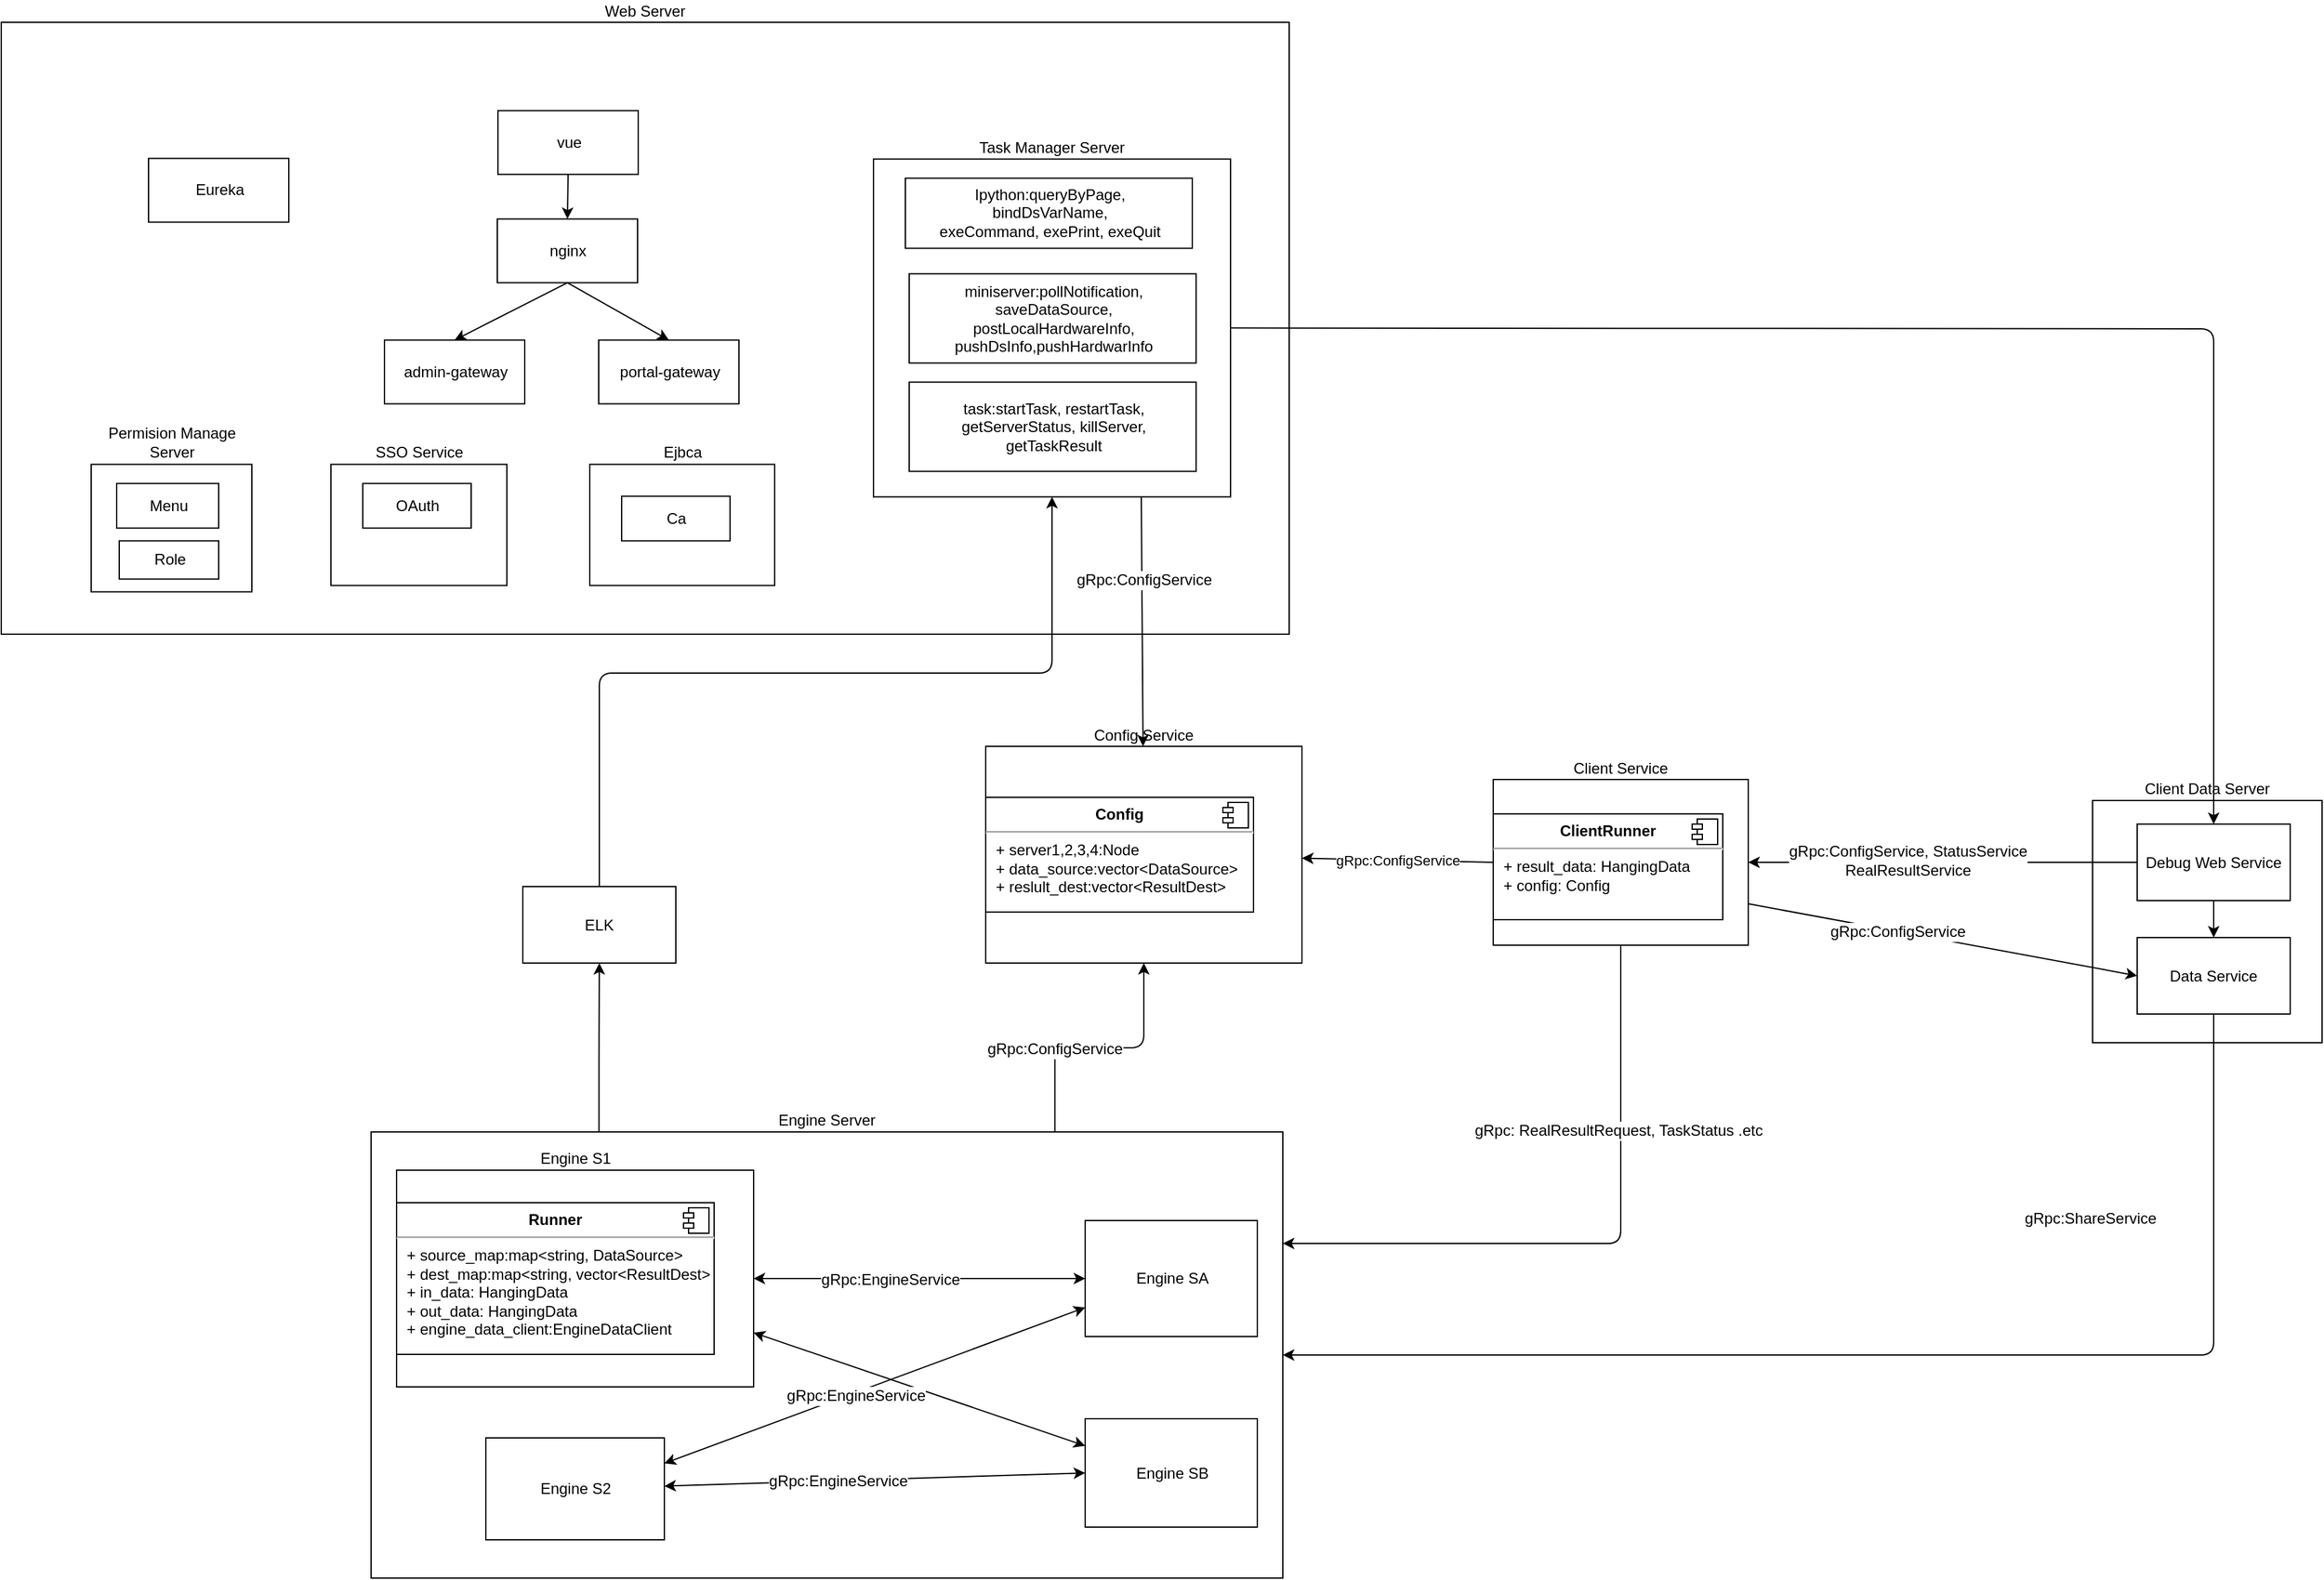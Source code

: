 <mxfile version="10.6.0" type="github"><diagram id="qjX3kxyQt8vl-2oXAutQ" name="Page-1"><mxGraphModel dx="1158" dy="709" grid="1" gridSize="10" guides="1" tooltips="1" connect="1" arrows="1" fold="1" page="1" pageScale="1" pageWidth="827" pageHeight="1169" math="0" shadow="0"><root><mxCell id="0"/><mxCell id="1" parent="0"/><UserObject label="Web Server" treeRoot="1" id="pDZX20AE8ElxJlWNmtBF-116"><mxCell style="whiteSpace=wrap;html=1;align=center;treeFolding=1;container=1;recursiveResize=0;labelPosition=center;verticalLabelPosition=top;verticalAlign=bottom;" parent="1" vertex="1"><mxGeometry x="30" y="79.5" width="1010" height="480" as="geometry"/></mxCell></UserObject><UserObject label="Task Manager Server" treeRoot="1" id="pDZX20AE8ElxJlWNmtBF-45"><mxCell style="whiteSpace=wrap;html=1;align=center;treeFolding=1;container=1;recursiveResize=0;labelPosition=center;verticalLabelPosition=top;verticalAlign=bottom;" parent="pDZX20AE8ElxJlWNmtBF-116" vertex="1"><mxGeometry x="684" y="107.286" width="280" height="265" as="geometry"/></mxCell></UserObject><mxCell id="pDZX20AE8ElxJlWNmtBF-86" value="Ipython:queryByPage, &lt;br&gt;bindDsVarName,&lt;br&gt;exeCommand, exePrint, exeQuit&lt;br&gt;" style="html=1;" parent="pDZX20AE8ElxJlWNmtBF-45" vertex="1"><mxGeometry x="25" y="15" width="225" height="55" as="geometry"/></mxCell><mxCell id="pDZX20AE8ElxJlWNmtBF-92" value="miniserver:pollNotification,&lt;br&gt;saveDataSource, &lt;br&gt;postLocalHardwareInfo, &lt;br&gt;pushDsInfo,pushHardwarInfo&lt;br&gt;" style="html=1;" parent="pDZX20AE8ElxJlWNmtBF-45" vertex="1"><mxGeometry x="28" y="90" width="225" height="70" as="geometry"/></mxCell><mxCell id="pDZX20AE8ElxJlWNmtBF-93" value="task:startTask, restartTask, &lt;br&gt;getServerStatus, killServer, &lt;br&gt;getTaskResult&lt;br&gt;" style="html=1;" parent="pDZX20AE8ElxJlWNmtBF-45" vertex="1"><mxGeometry x="28" y="175" width="225" height="70" as="geometry"/></mxCell><UserObject label="Permision Manage Server" treeRoot="1" id="pDZX20AE8ElxJlWNmtBF-49"><mxCell style="whiteSpace=wrap;html=1;align=center;treeFolding=1;container=1;recursiveResize=0;labelPosition=center;verticalLabelPosition=top;verticalAlign=bottom;" parent="pDZX20AE8ElxJlWNmtBF-116" vertex="1"><mxGeometry x="70.5" y="346.786" width="126" height="100" as="geometry"/></mxCell></UserObject><mxCell id="pDZX20AE8ElxJlWNmtBF-85" value="Menu" style="html=1;" parent="pDZX20AE8ElxJlWNmtBF-49" vertex="1"><mxGeometry x="20" y="15" width="80" height="35" as="geometry"/></mxCell><mxCell id="pDZX20AE8ElxJlWNmtBF-97" value="Role" style="html=1;" parent="pDZX20AE8ElxJlWNmtBF-49" vertex="1"><mxGeometry x="22" y="60" width="78" height="30" as="geometry"/></mxCell><mxCell id="pDZX20AE8ElxJlWNmtBF-57" value="admin-gateway" style="html=1;" parent="pDZX20AE8ElxJlWNmtBF-116" vertex="1"><mxGeometry x="300.5" y="249.286" width="110" height="50" as="geometry"/></mxCell><mxCell id="pDZX20AE8ElxJlWNmtBF-58" value="portal-gateway" style="html=1;" parent="pDZX20AE8ElxJlWNmtBF-116" vertex="1"><mxGeometry x="468.5" y="249.286" width="110" height="50" as="geometry"/></mxCell><mxCell id="pDZX20AE8ElxJlWNmtBF-61" value="nginx&lt;br&gt;" style="html=1;" parent="pDZX20AE8ElxJlWNmtBF-116" vertex="1"><mxGeometry x="389" y="154.286" width="110" height="50" as="geometry"/></mxCell><mxCell id="pDZX20AE8ElxJlWNmtBF-62" value="Eureka&lt;br&gt;" style="html=1;" parent="pDZX20AE8ElxJlWNmtBF-116" vertex="1"><mxGeometry x="115.5" y="106.786" width="110" height="50" as="geometry"/></mxCell><mxCell id="pDZX20AE8ElxJlWNmtBF-73" value="vue&lt;br&gt;" style="html=1;" parent="pDZX20AE8ElxJlWNmtBF-116" vertex="1"><mxGeometry x="389.5" y="69.286" width="110" height="50" as="geometry"/></mxCell><mxCell id="pDZX20AE8ElxJlWNmtBF-81" value="" style="endArrow=classic;html=1;exitX=0.5;exitY=1;exitDx=0;exitDy=0;entryX=0.5;entryY=0;entryDx=0;entryDy=0;" parent="pDZX20AE8ElxJlWNmtBF-116" source="pDZX20AE8ElxJlWNmtBF-61" target="pDZX20AE8ElxJlWNmtBF-57" edge="1"><mxGeometry width="50" height="50" relative="1" as="geometry"><mxPoint x="440.5" y="336.786" as="sourcePoint"/><mxPoint x="490.5" y="286.786" as="targetPoint"/></mxGeometry></mxCell><UserObject label="SSO Service" treeRoot="1" id="pDZX20AE8ElxJlWNmtBF-88"><mxCell style="whiteSpace=wrap;html=1;align=center;treeFolding=1;container=1;recursiveResize=0;labelPosition=center;verticalLabelPosition=top;verticalAlign=bottom;" parent="pDZX20AE8ElxJlWNmtBF-116" vertex="1"><mxGeometry x="258.5" y="346.786" width="138" height="95" as="geometry"/></mxCell></UserObject><mxCell id="pDZX20AE8ElxJlWNmtBF-89" value="OAuth" style="html=1;" parent="pDZX20AE8ElxJlWNmtBF-88" vertex="1"><mxGeometry x="25" y="15" width="85" height="35" as="geometry"/></mxCell><UserObject label="Ejbca" treeRoot="1" id="pDZX20AE8ElxJlWNmtBF-90"><mxCell style="whiteSpace=wrap;html=1;align=center;treeFolding=1;container=1;recursiveResize=0;labelPosition=center;verticalLabelPosition=top;verticalAlign=bottom;" parent="pDZX20AE8ElxJlWNmtBF-116" vertex="1"><mxGeometry x="461.5" y="346.786" width="145" height="95" as="geometry"/></mxCell></UserObject><mxCell id="pDZX20AE8ElxJlWNmtBF-98" value="Ca" style="html=1;" parent="pDZX20AE8ElxJlWNmtBF-90" vertex="1"><mxGeometry x="25" y="25" width="85" height="35" as="geometry"/></mxCell><mxCell id="pDZX20AE8ElxJlWNmtBF-95" value="" style="endArrow=classic;html=1;exitX=0.5;exitY=1;exitDx=0;exitDy=0;entryX=0.5;entryY=0;entryDx=0;entryDy=0;" parent="pDZX20AE8ElxJlWNmtBF-116" source="pDZX20AE8ElxJlWNmtBF-73" target="pDZX20AE8ElxJlWNmtBF-61" edge="1"><mxGeometry width="50" height="50" relative="1" as="geometry"><mxPoint x="256.5" y="136.786" as="sourcePoint"/><mxPoint x="306.5" y="86.786" as="targetPoint"/></mxGeometry></mxCell><mxCell id="pDZX20AE8ElxJlWNmtBF-96" value="" style="endArrow=classic;html=1;exitX=0.5;exitY=1;exitDx=0;exitDy=0;entryX=0.5;entryY=0;entryDx=0;entryDy=0;" parent="pDZX20AE8ElxJlWNmtBF-116" source="pDZX20AE8ElxJlWNmtBF-61" target="pDZX20AE8ElxJlWNmtBF-58" edge="1"><mxGeometry width="50" height="50" relative="1" as="geometry"><mxPoint x="586.5" y="186.786" as="sourcePoint"/><mxPoint x="636.5" y="136.786" as="targetPoint"/></mxGeometry></mxCell><UserObject label="Engine Server" treeRoot="1" id="pDZX20AE8ElxJlWNmtBF-1"><mxCell style="whiteSpace=wrap;html=1;align=center;treeFolding=1;container=1;recursiveResize=0;labelPosition=center;verticalLabelPosition=top;verticalAlign=bottom;" parent="1" vertex="1"><mxGeometry x="320" y="950" width="715" height="350" as="geometry"/></mxCell></UserObject><mxCell id="pDZX20AE8ElxJlWNmtBF-5" value="Engine S1&lt;br&gt;" style="html=1;labelPosition=center;verticalLabelPosition=top;align=center;verticalAlign=bottom;" parent="pDZX20AE8ElxJlWNmtBF-1" vertex="1"><mxGeometry x="20" y="30" width="280" height="170" as="geometry"/></mxCell><mxCell id="pDZX20AE8ElxJlWNmtBF-19" value="Engine SA&lt;br&gt;" style="html=1;labelPosition=center;verticalLabelPosition=middle;align=center;verticalAlign=middle;" parent="pDZX20AE8ElxJlWNmtBF-1" vertex="1"><mxGeometry x="560" y="69.5" width="135" height="91" as="geometry"/></mxCell><mxCell id="pDZX20AE8ElxJlWNmtBF-34" value="" style="endArrow=classic;startArrow=classic;html=1;entryX=0;entryY=0.5;entryDx=0;entryDy=0;" parent="pDZX20AE8ElxJlWNmtBF-1" source="pDZX20AE8ElxJlWNmtBF-5" target="pDZX20AE8ElxJlWNmtBF-19" edge="1"><mxGeometry width="50" height="50" relative="1" as="geometry"><mxPoint x="280" y="140" as="sourcePoint"/><mxPoint x="330" y="90" as="targetPoint"/></mxGeometry></mxCell><mxCell id="pDZX20AE8ElxJlWNmtBF-35" value="gRpc:EngineService" style="text;html=1;resizable=0;points=[];align=center;verticalAlign=middle;labelBackgroundColor=#ffffff;" parent="pDZX20AE8ElxJlWNmtBF-34" vertex="1" connectable="0"><mxGeometry x="-0.179" y="-1" relative="1" as="geometry"><mxPoint as="offset"/></mxGeometry></mxCell><mxCell id="pDZX20AE8ElxJlWNmtBF-38" value="&lt;p style=&quot;margin: 0px ; margin-top: 6px ; text-align: center&quot;&gt;&lt;b&gt;Runner&lt;/b&gt;&lt;/p&gt;&lt;hr&gt;&lt;p style=&quot;margin: 0px ; margin-left: 8px&quot;&gt;+ source_map:map&amp;lt;string, DataSource&amp;gt;&lt;/p&gt;&lt;p style=&quot;margin: 0px ; margin-left: 8px&quot;&gt;+ dest_map:map&amp;lt;string, vector&amp;lt;ResultDest&amp;gt;&lt;/p&gt;&lt;p style=&quot;margin: 0px ; margin-left: 8px&quot;&gt;+ in_data: HangingData&lt;br&gt;+ out_data: HangingData&lt;/p&gt;&lt;p style=&quot;margin: 0px ; margin-left: 8px&quot;&gt;+ engine_data_client:&lt;span&gt;EngineDataClient&lt;/span&gt;&lt;/p&gt;" style="align=left;overflow=fill;html=1;" parent="pDZX20AE8ElxJlWNmtBF-1" vertex="1"><mxGeometry x="20" y="55.5" width="249" height="119" as="geometry"/></mxCell><mxCell id="pDZX20AE8ElxJlWNmtBF-39" value="" style="shape=component;jettyWidth=8;jettyHeight=4;" parent="pDZX20AE8ElxJlWNmtBF-38" vertex="1"><mxGeometry x="1" width="20" height="20" relative="1" as="geometry"><mxPoint x="-24" y="4" as="offset"/></mxGeometry></mxCell><mxCell id="pDZX20AE8ElxJlWNmtBF-24" value="Engine SB&lt;br&gt;" style="html=1;labelPosition=center;verticalLabelPosition=middle;align=center;verticalAlign=middle;" parent="pDZX20AE8ElxJlWNmtBF-1" vertex="1"><mxGeometry x="560" y="225" width="135" height="85" as="geometry"/></mxCell><mxCell id="pDZX20AE8ElxJlWNmtBF-31" value="" style="endArrow=classic;startArrow=classic;html=1;entryX=1;entryY=0.75;entryDx=0;entryDy=0;exitX=0;exitY=0.25;exitDx=0;exitDy=0;" parent="pDZX20AE8ElxJlWNmtBF-1" source="pDZX20AE8ElxJlWNmtBF-24" target="pDZX20AE8ElxJlWNmtBF-5" edge="1"><mxGeometry width="50" height="50" relative="1" as="geometry"><mxPoint x="315" y="270" as="sourcePoint"/><mxPoint x="365" y="220" as="targetPoint"/></mxGeometry></mxCell><mxCell id="pDZX20AE8ElxJlWNmtBF-23" value="Engine S2&lt;br&gt;" style="html=1;labelPosition=center;verticalLabelPosition=middle;align=center;verticalAlign=middle;" parent="pDZX20AE8ElxJlWNmtBF-1" vertex="1"><mxGeometry x="90" y="240" width="140" height="80" as="geometry"/></mxCell><mxCell id="pDZX20AE8ElxJlWNmtBF-32" value="" style="endArrow=classic;startArrow=classic;html=1;entryX=1;entryY=0.25;entryDx=0;entryDy=0;exitX=0;exitY=0.75;exitDx=0;exitDy=0;" parent="pDZX20AE8ElxJlWNmtBF-1" source="pDZX20AE8ElxJlWNmtBF-19" target="pDZX20AE8ElxJlWNmtBF-23" edge="1"><mxGeometry width="50" height="50" relative="1" as="geometry"><mxPoint x="365" y="273" as="sourcePoint"/><mxPoint x="175" y="177" as="targetPoint"/></mxGeometry></mxCell><mxCell id="pDZX20AE8ElxJlWNmtBF-33" value="gRpc:EngineService" style="text;html=1;resizable=0;points=[];align=center;verticalAlign=middle;labelBackgroundColor=#ffffff;" parent="pDZX20AE8ElxJlWNmtBF-32" vertex="1" connectable="0"><mxGeometry x="0.223" relative="1" as="geometry"><mxPoint x="21" y="-5.5" as="offset"/></mxGeometry></mxCell><mxCell id="pDZX20AE8ElxJlWNmtBF-36" value="" style="endArrow=classic;startArrow=classic;html=1;entryX=0;entryY=0.5;entryDx=0;entryDy=0;" parent="pDZX20AE8ElxJlWNmtBF-1" source="pDZX20AE8ElxJlWNmtBF-23" target="pDZX20AE8ElxJlWNmtBF-24" edge="1"><mxGeometry width="50" height="50" relative="1" as="geometry"><mxPoint x="235" y="340" as="sourcePoint"/><mxPoint x="285" y="290" as="targetPoint"/></mxGeometry></mxCell><mxCell id="pDZX20AE8ElxJlWNmtBF-37" value="gRpc:EngineService" style="text;html=1;resizable=0;points=[];align=center;verticalAlign=middle;labelBackgroundColor=#ffffff;" parent="pDZX20AE8ElxJlWNmtBF-36" vertex="1" connectable="0"><mxGeometry x="-0.179" relative="1" as="geometry"><mxPoint as="offset"/></mxGeometry></mxCell><UserObject label="Config Service" treeRoot="1" id="pDZX20AE8ElxJlWNmtBF-10"><mxCell style="whiteSpace=wrap;html=1;align=center;treeFolding=1;container=1;recursiveResize=0;labelPosition=center;verticalLabelPosition=top;verticalAlign=bottom;" parent="1" vertex="1"><mxGeometry x="802" y="647.5" width="248" height="170" as="geometry"/></mxCell></UserObject><mxCell id="pDZX20AE8ElxJlWNmtBF-43" value="&lt;p style=&quot;margin: 0px ; margin-top: 6px ; text-align: center&quot;&gt;&lt;b&gt;Config&lt;/b&gt;&lt;/p&gt;&lt;hr&gt;&lt;p style=&quot;margin: 0px ; margin-left: 8px&quot;&gt;+ server1,2,3,4:Node&lt;br&gt;+ data_source:vector&amp;lt;DataSource&amp;gt;&lt;/p&gt;&lt;p style=&quot;margin: 0px ; margin-left: 8px&quot;&gt;+ reslult_dest:vector&amp;lt;ResultDest&amp;gt;&lt;/p&gt;" style="align=left;overflow=fill;html=1;" parent="pDZX20AE8ElxJlWNmtBF-10" vertex="1"><mxGeometry y="40" width="210" height="90" as="geometry"/></mxCell><mxCell id="pDZX20AE8ElxJlWNmtBF-44" value="" style="shape=component;jettyWidth=8;jettyHeight=4;" parent="pDZX20AE8ElxJlWNmtBF-43" vertex="1"><mxGeometry x="1" width="20" height="20" relative="1" as="geometry"><mxPoint x="-24" y="4" as="offset"/></mxGeometry></mxCell><UserObject label="Client Data Server" treeRoot="1" id="pDZX20AE8ElxJlWNmtBF-11"><mxCell style="whiteSpace=wrap;html=1;align=center;treeFolding=1;container=1;recursiveResize=0;labelPosition=center;verticalLabelPosition=top;verticalAlign=bottom;" parent="1" vertex="1"><mxGeometry x="1670" y="690" width="180" height="190" as="geometry"/></mxCell></UserObject><UserObject label="Debug Web Service" treeRoot="1" id="pDZX20AE8ElxJlWNmtBF-63"><mxCell style="whiteSpace=wrap;html=1;align=center;treeFolding=1;container=1;recursiveResize=0;" parent="pDZX20AE8ElxJlWNmtBF-11" vertex="1"><mxGeometry x="35" y="18.5" width="120" height="60" as="geometry"/></mxCell></UserObject><UserObject label="Data Service" treeRoot="1" id="pDZX20AE8ElxJlWNmtBF-94"><mxCell style="whiteSpace=wrap;html=1;align=center;treeFolding=1;container=1;recursiveResize=0;labelPosition=center;verticalLabelPosition=middle;verticalAlign=middle;" parent="pDZX20AE8ElxJlWNmtBF-11" vertex="1"><mxGeometry x="35" y="107.5" width="120" height="60" as="geometry"/></mxCell></UserObject><mxCell id="pDZX20AE8ElxJlWNmtBF-83" value="" style="endArrow=classic;html=1;entryX=0.5;entryY=0;entryDx=0;entryDy=0;exitX=0.5;exitY=1;exitDx=0;exitDy=0;" parent="pDZX20AE8ElxJlWNmtBF-11" source="pDZX20AE8ElxJlWNmtBF-63" target="pDZX20AE8ElxJlWNmtBF-94" edge="1"><mxGeometry width="50" height="50" relative="1" as="geometry"><mxPoint x="117.5" y="80" as="sourcePoint"/><mxPoint x="97.5" y="45" as="targetPoint"/></mxGeometry></mxCell><UserObject label="ELK" treeRoot="1" id="pDZX20AE8ElxJlWNmtBF-76"><mxCell style="whiteSpace=wrap;html=1;align=center;treeFolding=1;container=1;recursiveResize=0;" parent="1" vertex="1"><mxGeometry x="439" y="757.5" width="120" height="60" as="geometry"/></mxCell></UserObject><mxCell id="pDZX20AE8ElxJlWNmtBF-108" value="" style="edgeStyle=elbowEdgeStyle;elbow=horizontal;endArrow=classic;html=1;exitX=0.5;exitY=1;exitDx=0;exitDy=0;entryX=1;entryY=0.5;entryDx=0;entryDy=0;" parent="1" source="pDZX20AE8ElxJlWNmtBF-94" target="pDZX20AE8ElxJlWNmtBF-1" edge="1"><mxGeometry width="50" height="50" relative="1" as="geometry"><mxPoint x="1200" y="1020" as="sourcePoint"/><mxPoint x="1250" y="970" as="targetPoint"/><Array as="points"><mxPoint x="1765" y="970"/></Array></mxGeometry></mxCell><mxCell id="pDZX20AE8ElxJlWNmtBF-109" value="gRpc:ShareService" style="text;html=1;resizable=0;points=[];align=center;verticalAlign=middle;labelBackgroundColor=#ffffff;" parent="pDZX20AE8ElxJlWNmtBF-108" vertex="1" connectable="0"><mxGeometry x="-0.24" y="-1" relative="1" as="geometry"><mxPoint x="14" y="-106" as="offset"/></mxGeometry></mxCell><mxCell id="pDZX20AE8ElxJlWNmtBF-111" value="" style="edgeStyle=elbowEdgeStyle;elbow=vertical;endArrow=classic;html=1;exitX=1;exitY=0.5;exitDx=0;exitDy=0;entryX=0.5;entryY=0;entryDx=0;entryDy=0;" parent="1" source="pDZX20AE8ElxJlWNmtBF-45" target="pDZX20AE8ElxJlWNmtBF-63" edge="1"><mxGeometry width="50" height="50" relative="1" as="geometry"><mxPoint x="1220" y="480" as="sourcePoint"/><mxPoint x="1270" y="430" as="targetPoint"/><Array as="points"><mxPoint x="1170" y="320"/></Array></mxGeometry></mxCell><mxCell id="pDZX20AE8ElxJlWNmtBF-114" value="" style="edgeStyle=elbowEdgeStyle;elbow=vertical;endArrow=classic;html=1;entryX=0.5;entryY=1;entryDx=0;entryDy=0;exitX=0.75;exitY=0;exitDx=0;exitDy=0;" parent="1" source="pDZX20AE8ElxJlWNmtBF-1" target="pDZX20AE8ElxJlWNmtBF-10" edge="1"><mxGeometry width="50" height="50" relative="1" as="geometry"><mxPoint x="170" y="1000" as="sourcePoint"/><mxPoint x="220" y="950" as="targetPoint"/></mxGeometry></mxCell><mxCell id="pDZX20AE8ElxJlWNmtBF-115" value="&lt;span&gt;gRpc:ConfigService&lt;/span&gt;" style="text;html=1;resizable=0;points=[];align=center;verticalAlign=middle;labelBackgroundColor=#ffffff;" parent="pDZX20AE8ElxJlWNmtBF-114" vertex="1" connectable="0"><mxGeometry x="-0.282" y="13" relative="1" as="geometry"><mxPoint x="-7.5" y="13.5" as="offset"/></mxGeometry></mxCell><mxCell id="pDZX20AE8ElxJlWNmtBF-117" value="gRpc:ConfigService" style="endArrow=classic;html=1;exitX=0;exitY=0.5;exitDx=0;exitDy=0;" parent="1" source="pDZX20AE8ElxJlWNmtBF-67" target="pDZX20AE8ElxJlWNmtBF-10" edge="1"><mxGeometry width="50" height="50" relative="1" as="geometry"><mxPoint x="1190" y="940" as="sourcePoint"/><mxPoint x="1240" y="890" as="targetPoint"/></mxGeometry></mxCell><mxCell id="pDZX20AE8ElxJlWNmtBF-118" value="" style="endArrow=classic;html=1;exitX=0.75;exitY=1;exitDx=0;exitDy=0;" parent="1" source="pDZX20AE8ElxJlWNmtBF-45" target="pDZX20AE8ElxJlWNmtBF-10" edge="1"><mxGeometry width="50" height="50" relative="1" as="geometry"><mxPoint x="1130" y="600" as="sourcePoint"/><mxPoint x="1180" y="550" as="targetPoint"/></mxGeometry></mxCell><mxCell id="pDZX20AE8ElxJlWNmtBF-119" value="&lt;span&gt;gRpc:ConfigService&lt;/span&gt;" style="text;html=1;resizable=0;points=[];align=center;verticalAlign=middle;labelBackgroundColor=#ffffff;" parent="pDZX20AE8ElxJlWNmtBF-118" vertex="1" connectable="0"><mxGeometry x="0.166" y="2" relative="1" as="geometry"><mxPoint x="-1" y="-49" as="offset"/></mxGeometry></mxCell><mxCell id="pDZX20AE8ElxJlWNmtBF-120" value="" style="edgeStyle=elbowEdgeStyle;elbow=horizontal;endArrow=classic;html=1;entryX=1;entryY=0.25;entryDx=0;entryDy=0;exitX=0.5;exitY=1;exitDx=0;exitDy=0;" parent="1" source="pDZX20AE8ElxJlWNmtBF-67" target="pDZX20AE8ElxJlWNmtBF-1" edge="1"><mxGeometry width="50" height="50" relative="1" as="geometry"><mxPoint x="1320" y="920" as="sourcePoint"/><mxPoint x="1370" y="870" as="targetPoint"/><Array as="points"><mxPoint x="1300" y="920"/></Array></mxGeometry></mxCell><mxCell id="pDZX20AE8ElxJlWNmtBF-121" value="gRpc: RealResultRequest, TaskStatus .etc" style="text;html=1;resizable=0;points=[];align=center;verticalAlign=middle;labelBackgroundColor=#ffffff;" parent="pDZX20AE8ElxJlWNmtBF-120" vertex="1" connectable="0"><mxGeometry x="-0.416" y="-2" relative="1" as="geometry"><mxPoint as="offset"/></mxGeometry></mxCell><mxCell id="pDZX20AE8ElxJlWNmtBF-122" value="" style="edgeStyle=elbowEdgeStyle;elbow=vertical;endArrow=classic;html=1;exitX=0.5;exitY=0;exitDx=0;exitDy=0;" parent="1" source="pDZX20AE8ElxJlWNmtBF-76" target="pDZX20AE8ElxJlWNmtBF-45" edge="1"><mxGeometry width="50" height="50" relative="1" as="geometry"><mxPoint x="630" y="660" as="sourcePoint"/><mxPoint x="680" y="610" as="targetPoint"/><Array as="points"><mxPoint x="650" y="590"/><mxPoint x="680" y="590"/></Array></mxGeometry></mxCell><mxCell id="pDZX20AE8ElxJlWNmtBF-123" value="" style="edgeStyle=elbowEdgeStyle;elbow=vertical;endArrow=classic;html=1;entryX=0.5;entryY=1;entryDx=0;entryDy=0;exitX=0.25;exitY=0;exitDx=0;exitDy=0;" parent="1" source="pDZX20AE8ElxJlWNmtBF-1" target="pDZX20AE8ElxJlWNmtBF-76" edge="1"><mxGeometry width="50" height="50" relative="1" as="geometry"><mxPoint x="490" y="930" as="sourcePoint"/><mxPoint x="540" y="880" as="targetPoint"/></mxGeometry></mxCell><UserObject label="Client Service" treeRoot="1" id="pDZX20AE8ElxJlWNmtBF-67"><mxCell style="whiteSpace=wrap;html=1;align=center;treeFolding=1;container=1;recursiveResize=0;labelPosition=center;verticalLabelPosition=top;verticalAlign=bottom;" parent="1" vertex="1"><mxGeometry x="1200" y="673.5" width="200" height="130" as="geometry"/></mxCell></UserObject><mxCell id="OOrIb_PFni-pF8EwGQFK-1" value="&lt;p style=&quot;margin: 0px ; margin-top: 6px ; text-align: center&quot;&gt;&lt;b&gt;ClientRunner&lt;/b&gt;&lt;/p&gt;&lt;hr&gt;&lt;p style=&quot;margin: 0px ; margin-left: 8px&quot;&gt;+ result_data: HangingData&amp;nbsp;&lt;br&gt;+ config: Config&lt;br&gt;&lt;/p&gt;" style="align=left;overflow=fill;html=1;" vertex="1" parent="pDZX20AE8ElxJlWNmtBF-67"><mxGeometry y="27" width="180" height="83" as="geometry"/></mxCell><mxCell id="OOrIb_PFni-pF8EwGQFK-2" value="" style="shape=component;jettyWidth=8;jettyHeight=4;" vertex="1" parent="OOrIb_PFni-pF8EwGQFK-1"><mxGeometry x="1" width="20" height="20" relative="1" as="geometry"><mxPoint x="-24" y="4" as="offset"/></mxGeometry></mxCell><mxCell id="pDZX20AE8ElxJlWNmtBF-84" value="" style="endArrow=classic;html=1;exitX=0;exitY=0.5;exitDx=0;exitDy=0;entryX=1;entryY=0.5;entryDx=0;entryDy=0;" parent="1" source="pDZX20AE8ElxJlWNmtBF-63" target="pDZX20AE8ElxJlWNmtBF-67" edge="1"><mxGeometry width="50" height="50" relative="1" as="geometry"><mxPoint x="1775" y="774" as="sourcePoint"/><mxPoint x="1825" y="724" as="targetPoint"/></mxGeometry></mxCell><mxCell id="OOrIb_PFni-pF8EwGQFK-3" value="gRpc:ConfigService, StatusService&lt;br&gt;RealResultService&lt;br&gt;" style="text;html=1;resizable=0;points=[];align=center;verticalAlign=middle;labelBackgroundColor=#ffffff;" vertex="1" connectable="0" parent="pDZX20AE8ElxJlWNmtBF-84"><mxGeometry x="0.18" y="-2" relative="1" as="geometry"><mxPoint as="offset"/></mxGeometry></mxCell><mxCell id="Qdg0J1tjiR-qJYhZ8Rv8-1" value="" style="endArrow=classic;html=1;exitX=1;exitY=0.75;exitDx=0;exitDy=0;entryX=0;entryY=0.5;entryDx=0;entryDy=0;" parent="1" source="pDZX20AE8ElxJlWNmtBF-67" target="pDZX20AE8ElxJlWNmtBF-94" edge="1"><mxGeometry width="50" height="50" relative="1" as="geometry"><mxPoint x="1400" y="980" as="sourcePoint"/><mxPoint x="1450" y="930" as="targetPoint"/></mxGeometry></mxCell><mxCell id="Qdg0J1tjiR-qJYhZ8Rv8-2" value="gRpc:ConfigService" style="text;html=1;resizable=0;points=[];align=center;verticalAlign=middle;labelBackgroundColor=#ffffff;" parent="Qdg0J1tjiR-qJYhZ8Rv8-1" vertex="1" connectable="0"><mxGeometry x="-0.24" relative="1" as="geometry"><mxPoint x="1" as="offset"/></mxGeometry></mxCell></root></mxGraphModel></diagram></mxfile>
